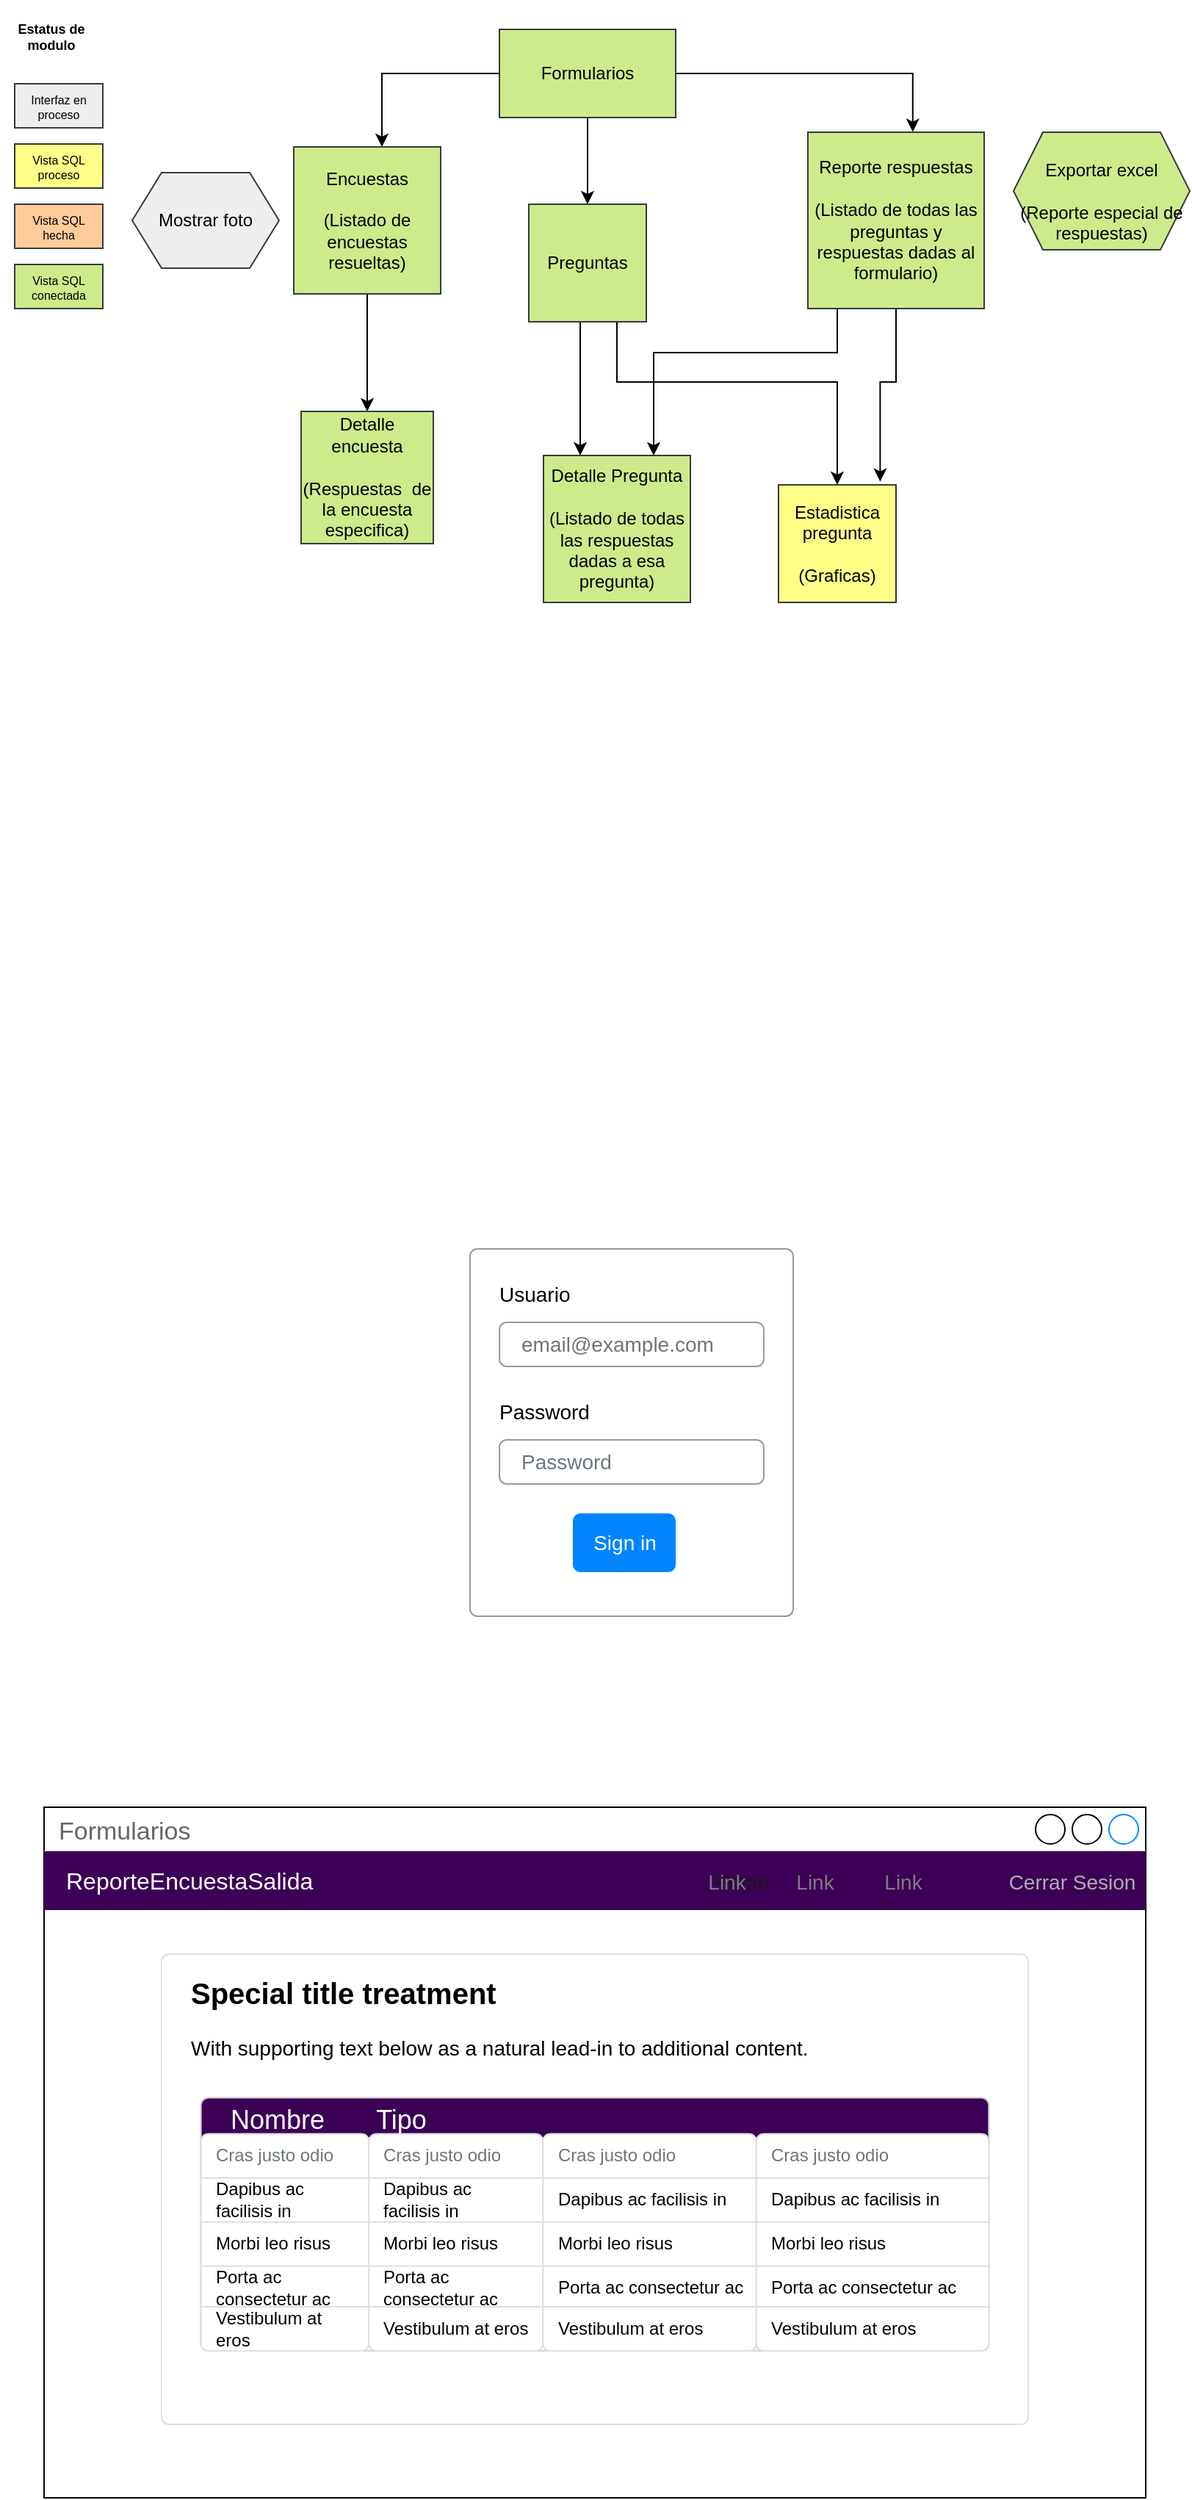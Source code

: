 <mxfile version="21.3.7" type="github">
  <diagram name="Page-1" id="l0SQyd_m2lvOKnKboJc1">
    <mxGraphModel dx="1195" dy="1763" grid="1" gridSize="10" guides="1" tooltips="1" connect="1" arrows="1" fold="1" page="1" pageScale="1" pageWidth="850" pageHeight="1100" math="0" shadow="0">
      <root>
        <mxCell id="0" />
        <mxCell id="1" parent="0" />
        <mxCell id="KwzWSuqjbP4NHNCwYeoH-3" style="edgeStyle=orthogonalEdgeStyle;rounded=0;orthogonalLoop=1;jettySize=auto;html=1;exitX=0.5;exitY=1;exitDx=0;exitDy=0;entryX=0.25;entryY=0;entryDx=0;entryDy=0;" parent="1" source="5hcufTHVU9KcvH70T_6z-2" target="KwzWSuqjbP4NHNCwYeoH-1" edge="1">
          <mxGeometry relative="1" as="geometry">
            <Array as="points">
              <mxPoint x="405" y="-890" />
            </Array>
          </mxGeometry>
        </mxCell>
        <mxCell id="KwzWSuqjbP4NHNCwYeoH-4" style="edgeStyle=orthogonalEdgeStyle;rounded=0;orthogonalLoop=1;jettySize=auto;html=1;exitX=0.75;exitY=1;exitDx=0;exitDy=0;entryX=0.5;entryY=0;entryDx=0;entryDy=0;" parent="1" source="5hcufTHVU9KcvH70T_6z-2" target="KwzWSuqjbP4NHNCwYeoH-2" edge="1">
          <mxGeometry relative="1" as="geometry">
            <mxPoint x="570" y="-800" as="targetPoint" />
            <Array as="points">
              <mxPoint x="430" y="-840" />
              <mxPoint x="580" y="-840" />
            </Array>
          </mxGeometry>
        </mxCell>
        <mxCell id="5hcufTHVU9KcvH70T_6z-2" value="Preguntas" style="whiteSpace=wrap;html=1;aspect=fixed;fillColor=#cdeb8b;strokeColor=#36393d;" parent="1" vertex="1">
          <mxGeometry x="370" y="-961" width="80" height="80" as="geometry" />
        </mxCell>
        <mxCell id="5hcufTHVU9KcvH70T_6z-7" style="edgeStyle=orthogonalEdgeStyle;rounded=0;orthogonalLoop=1;jettySize=auto;html=1;entryX=0.5;entryY=0;entryDx=0;entryDy=0;" parent="1" source="5hcufTHVU9KcvH70T_6z-3" target="5hcufTHVU9KcvH70T_6z-2" edge="1">
          <mxGeometry relative="1" as="geometry" />
        </mxCell>
        <mxCell id="5hcufTHVU9KcvH70T_6z-10" style="edgeStyle=orthogonalEdgeStyle;rounded=0;orthogonalLoop=1;jettySize=auto;html=1;entryX=0.6;entryY=0;entryDx=0;entryDy=0;entryPerimeter=0;" parent="1" source="5hcufTHVU9KcvH70T_6z-3" target="5hcufTHVU9KcvH70T_6z-4" edge="1">
          <mxGeometry relative="1" as="geometry" />
        </mxCell>
        <mxCell id="KwzWSuqjbP4NHNCwYeoH-7" style="edgeStyle=orthogonalEdgeStyle;rounded=0;orthogonalLoop=1;jettySize=auto;html=1;entryX=0.595;entryY=-0.002;entryDx=0;entryDy=0;entryPerimeter=0;" parent="1" source="5hcufTHVU9KcvH70T_6z-3" target="KwzWSuqjbP4NHNCwYeoH-6" edge="1">
          <mxGeometry relative="1" as="geometry" />
        </mxCell>
        <mxCell id="5hcufTHVU9KcvH70T_6z-3" value="Formularios" style="rounded=0;whiteSpace=wrap;html=1;fillColor=#cdeb8b;strokeColor=#36393d;" parent="1" vertex="1">
          <mxGeometry x="350" y="-1080" width="120" height="60" as="geometry" />
        </mxCell>
        <mxCell id="KwzWSuqjbP4NHNCwYeoH-8" style="edgeStyle=orthogonalEdgeStyle;rounded=0;orthogonalLoop=1;jettySize=auto;html=1;entryX=0.5;entryY=0;entryDx=0;entryDy=0;" parent="1" source="5hcufTHVU9KcvH70T_6z-4" target="KwzWSuqjbP4NHNCwYeoH-5" edge="1">
          <mxGeometry relative="1" as="geometry" />
        </mxCell>
        <mxCell id="5hcufTHVU9KcvH70T_6z-4" value="Encuestas&lt;br&gt;&lt;br&gt;(Listado de encuestas resueltas)" style="whiteSpace=wrap;html=1;aspect=fixed;fillColor=#cdeb8b;strokeColor=#36393d;" parent="1" vertex="1">
          <mxGeometry x="210" y="-1000" width="100" height="100" as="geometry" />
        </mxCell>
        <mxCell id="KwzWSuqjbP4NHNCwYeoH-1" value="Detalle Pregunta&lt;br&gt;&lt;br&gt;(Listado de todas las respuestas dadas a esa pregunta)" style="whiteSpace=wrap;html=1;aspect=fixed;fillColor=#cdeb8b;strokeColor=#36393d;" parent="1" vertex="1">
          <mxGeometry x="380" y="-790" width="100" height="100" as="geometry" />
        </mxCell>
        <mxCell id="KwzWSuqjbP4NHNCwYeoH-2" value="Estadistica pregunta&lt;br&gt;&lt;br&gt;(Graficas)&lt;br&gt;" style="whiteSpace=wrap;html=1;aspect=fixed;fillColor=#ffff88;strokeColor=#36393d;" parent="1" vertex="1">
          <mxGeometry x="540" y="-770" width="80" height="80" as="geometry" />
        </mxCell>
        <mxCell id="KwzWSuqjbP4NHNCwYeoH-5" value="Detalle encuesta&lt;br&gt;&lt;br&gt;(Respuestas&amp;nbsp; de la encuesta especifica)" style="whiteSpace=wrap;html=1;aspect=fixed;fillColor=#cdeb8b;strokeColor=#36393d;" parent="1" vertex="1">
          <mxGeometry x="215" y="-820" width="90" height="90" as="geometry" />
        </mxCell>
        <mxCell id="KwzWSuqjbP4NHNCwYeoH-11" style="edgeStyle=orthogonalEdgeStyle;rounded=0;orthogonalLoop=1;jettySize=auto;html=1;entryX=0.75;entryY=0;entryDx=0;entryDy=0;" parent="1" source="KwzWSuqjbP4NHNCwYeoH-6" target="KwzWSuqjbP4NHNCwYeoH-1" edge="1">
          <mxGeometry relative="1" as="geometry">
            <mxPoint x="460" y="-800" as="targetPoint" />
            <Array as="points">
              <mxPoint x="580" y="-860" />
              <mxPoint x="455" y="-860" />
            </Array>
          </mxGeometry>
        </mxCell>
        <mxCell id="KwzWSuqjbP4NHNCwYeoH-12" style="edgeStyle=orthogonalEdgeStyle;rounded=0;orthogonalLoop=1;jettySize=auto;html=1;entryX=0.865;entryY=-0.028;entryDx=0;entryDy=0;entryPerimeter=0;" parent="1" source="KwzWSuqjbP4NHNCwYeoH-6" target="KwzWSuqjbP4NHNCwYeoH-2" edge="1">
          <mxGeometry relative="1" as="geometry">
            <Array as="points">
              <mxPoint x="620" y="-840" />
              <mxPoint x="609" y="-840" />
            </Array>
          </mxGeometry>
        </mxCell>
        <mxCell id="KwzWSuqjbP4NHNCwYeoH-6" value="Reporte respuestas&lt;br&gt;&lt;br&gt;(Listado de todas las preguntas y respuestas dadas al formulario)" style="whiteSpace=wrap;html=1;aspect=fixed;fillColor=#cdeb8b;strokeColor=#36393d;" parent="1" vertex="1">
          <mxGeometry x="560" y="-1010" width="120" height="120" as="geometry" />
        </mxCell>
        <mxCell id="KwzWSuqjbP4NHNCwYeoH-16" value="&lt;br&gt;&lt;span style=&quot;color: rgb(0, 0, 0); font-family: Helvetica; font-size: 12px; font-style: normal; font-variant-ligatures: normal; font-variant-caps: normal; font-weight: 400; letter-spacing: normal; orphans: 2; text-align: center; text-indent: 0px; text-transform: none; widows: 2; word-spacing: 0px; -webkit-text-stroke-width: 0px; float: none; display: inline !important;&quot;&gt;Exportar excel&lt;/span&gt;&lt;br style=&quot;color: rgb(0, 0, 0); font-family: Helvetica; font-size: 12px; font-style: normal; font-variant-ligatures: normal; font-variant-caps: normal; font-weight: 400; letter-spacing: normal; orphans: 2; text-align: center; text-indent: 0px; text-transform: none; widows: 2; word-spacing: 0px; -webkit-text-stroke-width: 0px; text-decoration-thickness: initial; text-decoration-style: initial; text-decoration-color: initial;&quot;&gt;&lt;br style=&quot;color: rgb(0, 0, 0); font-family: Helvetica; font-size: 12px; font-style: normal; font-variant-ligatures: normal; font-variant-caps: normal; font-weight: 400; letter-spacing: normal; orphans: 2; text-align: center; text-indent: 0px; text-transform: none; widows: 2; word-spacing: 0px; -webkit-text-stroke-width: 0px; text-decoration-thickness: initial; text-decoration-style: initial; text-decoration-color: initial;&quot;&gt;&lt;span style=&quot;color: rgb(0, 0, 0); font-family: Helvetica; font-size: 12px; font-style: normal; font-variant-ligatures: normal; font-variant-caps: normal; font-weight: 400; letter-spacing: normal; orphans: 2; text-align: center; text-indent: 0px; text-transform: none; widows: 2; word-spacing: 0px; -webkit-text-stroke-width: 0px; float: none; display: inline !important;&quot;&gt;(Reporte especial de respuestas)&lt;/span&gt;" style="shape=hexagon;perimeter=hexagonPerimeter2;whiteSpace=wrap;html=1;fixedSize=1;fillColor=#cdeb8b;strokeColor=#36393d;" parent="1" vertex="1">
          <mxGeometry x="700" y="-1010" width="120" height="80" as="geometry" />
        </mxCell>
        <mxCell id="KwzWSuqjbP4NHNCwYeoH-17" value="Mostrar foto" style="shape=hexagon;perimeter=hexagonPerimeter2;whiteSpace=wrap;html=1;fixedSize=1;fillColor=#eeeeee;strokeColor=#36393d;" parent="1" vertex="1">
          <mxGeometry x="100" y="-982.5" width="100" height="65" as="geometry" />
        </mxCell>
        <mxCell id="KwzWSuqjbP4NHNCwYeoH-31" value="Formularios" style="strokeWidth=1;shadow=0;dashed=0;align=center;html=1;shape=mxgraph.mockup.containers.window;align=left;verticalAlign=top;spacingLeft=8;strokeColor2=#008cff;strokeColor3=#c4c4c4;fontColor=#666666;mainText=;fontSize=17;labelBackgroundColor=none;" parent="1" vertex="1">
          <mxGeometry x="40" y="130" width="750" height="470" as="geometry" />
        </mxCell>
        <mxCell id="KwzWSuqjbP4NHNCwYeoH-51" value="" style="html=1;shadow=0;dashed=0;shape=mxgraph.bootstrap.rrect;rSize=5;fillColor=#ffffff;strokeColor=#999999;" parent="1" vertex="1">
          <mxGeometry x="330" y="-250" width="220" height="250" as="geometry" />
        </mxCell>
        <mxCell id="KwzWSuqjbP4NHNCwYeoH-52" value="Usuario" style="fillColor=none;strokeColor=none;align=left;spacing=20;fontSize=14;" parent="KwzWSuqjbP4NHNCwYeoH-51" vertex="1">
          <mxGeometry width="220" height="40" relative="1" as="geometry">
            <mxPoint y="10" as="offset" />
          </mxGeometry>
        </mxCell>
        <mxCell id="KwzWSuqjbP4NHNCwYeoH-53" value="email@example.com" style="html=1;shadow=0;dashed=0;shape=mxgraph.bootstrap.rrect;rSize=5;fillColor=none;strokeColor=#999999;align=left;spacing=15;fontSize=14;fontColor=#6C767D;" parent="KwzWSuqjbP4NHNCwYeoH-51" vertex="1">
          <mxGeometry width="180" height="30" relative="1" as="geometry">
            <mxPoint x="20" y="50" as="offset" />
          </mxGeometry>
        </mxCell>
        <mxCell id="KwzWSuqjbP4NHNCwYeoH-54" value="Password" style="fillColor=none;strokeColor=none;align=left;spacing=20;fontSize=14;" parent="KwzWSuqjbP4NHNCwYeoH-51" vertex="1">
          <mxGeometry width="220" height="40" relative="1" as="geometry">
            <mxPoint y="90" as="offset" />
          </mxGeometry>
        </mxCell>
        <mxCell id="KwzWSuqjbP4NHNCwYeoH-55" value="Password" style="html=1;shadow=0;dashed=0;shape=mxgraph.bootstrap.rrect;rSize=5;fillColor=none;strokeColor=#999999;align=left;spacing=15;fontSize=14;fontColor=#6C767D;" parent="KwzWSuqjbP4NHNCwYeoH-51" vertex="1">
          <mxGeometry width="180" height="30" relative="1" as="geometry">
            <mxPoint x="20" y="130" as="offset" />
          </mxGeometry>
        </mxCell>
        <mxCell id="KwzWSuqjbP4NHNCwYeoH-57" value="Sign in" style="html=1;shadow=0;dashed=0;shape=mxgraph.bootstrap.rrect;rSize=5;fillColor=#0085FC;strokeColor=none;align=center;fontSize=14;fontColor=#FFFFFF;" parent="KwzWSuqjbP4NHNCwYeoH-51" vertex="1">
          <mxGeometry width="70" height="40" relative="1" as="geometry">
            <mxPoint x="70" y="180" as="offset" />
          </mxGeometry>
        </mxCell>
        <mxCell id="KwzWSuqjbP4NHNCwYeoH-95" value="" style="html=1;shadow=0;dashed=0;shape=mxgraph.bootstrap.rrect;rSize=5;strokeColor=#DFDFDF;html=1;whiteSpace=wrap;fillColor=#FFFFFF;fontColor=#000000;" parent="1" vertex="1">
          <mxGeometry x="120" y="230" width="590" height="320" as="geometry" />
        </mxCell>
        <mxCell id="KwzWSuqjbP4NHNCwYeoH-97" value="&lt;b&gt;&lt;font style=&quot;font-size: 20px&quot;&gt;Special title treatment&lt;/font&gt;&lt;/b&gt;&lt;br style=&quot;font-size: 14px&quot;&gt;&lt;br style=&quot;font-size: 14px&quot;&gt;With supporting text below as a natural lead-in to additional content." style="perimeter=none;html=1;whiteSpace=wrap;fillColor=none;strokeColor=none;resizeWidth=1;verticalAlign=top;align=left;spacing=20;spacingTop=-10;fontSize=14;" parent="KwzWSuqjbP4NHNCwYeoH-95" vertex="1">
          <mxGeometry width="590.0" height="120" relative="1" as="geometry">
            <mxPoint as="offset" />
          </mxGeometry>
        </mxCell>
        <mxCell id="KwzWSuqjbP4NHNCwYeoH-61" value="" style="html=1;shadow=0;dashed=0;shape=mxgraph.bootstrap.rrect;rSize=5;strokeColor=#D2D3D4;html=1;whiteSpace=wrap;fillColor=#F8F9FA;fontColor=#212529;verticalAlign=bottom;align=left;spacing=20;spacingBottom=0;fontSize=14;" parent="KwzWSuqjbP4NHNCwYeoH-95" vertex="1">
          <mxGeometry x="26.82" y="97.78" width="536.36" height="172.22" as="geometry" />
        </mxCell>
        <mxCell id="KwzWSuqjbP4NHNCwYeoH-62" value="&lt;span style=&quot;&quot;&gt;Nombre&amp;nbsp;&lt;span style=&quot;white-space: pre;&quot;&gt; &lt;/span&gt;&lt;span style=&quot;white-space: pre;&quot;&gt; &lt;/span&gt;&amp;nbsp; &amp;nbsp;&lt;/span&gt;&lt;span style=&quot;&quot;&gt;&amp;nbsp;Tipo&lt;/span&gt;&lt;span style=&quot;&quot;&gt;&amp;nbsp;&lt;/span&gt;&lt;span style=&quot;&quot;&gt; &lt;/span&gt;&amp;nbsp; &amp;nbsp;&lt;span style=&quot;white-space: pre;&quot;&gt; &lt;/span&gt;&amp;nbsp; &amp;nbsp; &amp;nbsp;&lt;span style=&quot;&quot;&gt;&lt;/span&gt;" style="html=1;shadow=0;dashed=0;shape=mxgraph.bootstrap.topButton;rSize=5;perimeter=none;whiteSpace=wrap;fillColor=#3c0056;strokeColor=#D2D3D4;fontColor=white;resizeWidth=1;fontSize=18;align=left;spacing=20;" parent="KwzWSuqjbP4NHNCwYeoH-61" vertex="1">
          <mxGeometry width="536.36" height="30" relative="1" as="geometry">
            <mxPoint as="offset" />
          </mxGeometry>
        </mxCell>
        <mxCell id="KwzWSuqjbP4NHNCwYeoH-63" value="" style="html=1;shadow=0;dashed=0;shape=mxgraph.bootstrap.rrect;rSize=5;strokeColor=#DFDFDF;html=1;whiteSpace=wrap;fillColor=#FFFFFF;fontColor=#000000;" parent="KwzWSuqjbP4NHNCwYeoH-61" vertex="1">
          <mxGeometry y="24.603" width="114.306" height="147.617" as="geometry" />
        </mxCell>
        <mxCell id="KwzWSuqjbP4NHNCwYeoH-64" value="Cras justo odio" style="html=1;shadow=0;dashed=0;shape=mxgraph.bootstrap.topButton;rSize=5;strokeColor=inherit;fillColor=#ffffff;fontColor=#6C767D;perimeter=none;whiteSpace=wrap;resizeWidth=1;align=left;spacing=10;" parent="KwzWSuqjbP4NHNCwYeoH-63" vertex="1">
          <mxGeometry width="114.306" height="30" relative="1" as="geometry" />
        </mxCell>
        <mxCell id="KwzWSuqjbP4NHNCwYeoH-65" value="Dapibus ac facilisis in" style="strokeColor=inherit;fillColor=inherit;gradientColor=inherit;fontColor=inherit;html=1;shadow=0;dashed=0;perimeter=none;whiteSpace=wrap;resizeWidth=1;align=left;spacing=10;" parent="KwzWSuqjbP4NHNCwYeoH-63" vertex="1">
          <mxGeometry width="114.306" height="30" relative="1" as="geometry">
            <mxPoint y="30" as="offset" />
          </mxGeometry>
        </mxCell>
        <mxCell id="KwzWSuqjbP4NHNCwYeoH-66" value="Morbi leo risus" style="strokeColor=inherit;fillColor=inherit;gradientColor=inherit;fontColor=inherit;html=1;shadow=0;dashed=0;perimeter=none;whiteSpace=wrap;resizeWidth=1;align=left;spacing=10;" parent="KwzWSuqjbP4NHNCwYeoH-63" vertex="1">
          <mxGeometry width="114.306" height="30" relative="1" as="geometry">
            <mxPoint y="60" as="offset" />
          </mxGeometry>
        </mxCell>
        <mxCell id="KwzWSuqjbP4NHNCwYeoH-67" value="Porta ac consectetur ac" style="strokeColor=inherit;fillColor=inherit;gradientColor=inherit;fontColor=inherit;html=1;shadow=0;dashed=0;perimeter=none;whiteSpace=wrap;resizeWidth=1;align=left;spacing=10;" parent="KwzWSuqjbP4NHNCwYeoH-63" vertex="1">
          <mxGeometry width="114.306" height="30" relative="1" as="geometry">
            <mxPoint y="90" as="offset" />
          </mxGeometry>
        </mxCell>
        <mxCell id="KwzWSuqjbP4NHNCwYeoH-68" value="Vestibulum at eros" style="strokeColor=inherit;fillColor=inherit;gradientColor=inherit;fontColor=inherit;html=1;shadow=0;dashed=0;shape=mxgraph.bootstrap.bottomButton;rSize=5;perimeter=none;whiteSpace=wrap;resizeWidth=1;resizeHeight=0;align=left;spacing=10;" parent="KwzWSuqjbP4NHNCwYeoH-63" vertex="1">
          <mxGeometry y="1" width="114.306" height="30" relative="1" as="geometry">
            <mxPoint y="-30" as="offset" />
          </mxGeometry>
        </mxCell>
        <mxCell id="KwzWSuqjbP4NHNCwYeoH-69" value="" style="html=1;shadow=0;dashed=0;shape=mxgraph.bootstrap.rrect;rSize=5;strokeColor=#DFDFDF;html=1;whiteSpace=wrap;fillColor=#FFFFFF;fontColor=#000000;" parent="KwzWSuqjbP4NHNCwYeoH-61" vertex="1">
          <mxGeometry x="114.306" y="24.603" width="118.518" height="147.617" as="geometry" />
        </mxCell>
        <mxCell id="KwzWSuqjbP4NHNCwYeoH-70" value="Cras justo odio" style="html=1;shadow=0;dashed=0;shape=mxgraph.bootstrap.topButton;rSize=5;strokeColor=inherit;fillColor=#ffffff;fontColor=#6C767D;perimeter=none;whiteSpace=wrap;resizeWidth=1;align=left;spacing=10;" parent="KwzWSuqjbP4NHNCwYeoH-69" vertex="1">
          <mxGeometry width="118.518" height="30" relative="1" as="geometry" />
        </mxCell>
        <mxCell id="KwzWSuqjbP4NHNCwYeoH-71" value="Dapibus ac facilisis in" style="strokeColor=inherit;fillColor=inherit;gradientColor=inherit;fontColor=inherit;html=1;shadow=0;dashed=0;perimeter=none;whiteSpace=wrap;resizeWidth=1;align=left;spacing=10;" parent="KwzWSuqjbP4NHNCwYeoH-69" vertex="1">
          <mxGeometry width="118.518" height="30" relative="1" as="geometry">
            <mxPoint y="30" as="offset" />
          </mxGeometry>
        </mxCell>
        <mxCell id="KwzWSuqjbP4NHNCwYeoH-72" value="Morbi leo risus" style="strokeColor=inherit;fillColor=inherit;gradientColor=inherit;fontColor=inherit;html=1;shadow=0;dashed=0;perimeter=none;whiteSpace=wrap;resizeWidth=1;align=left;spacing=10;" parent="KwzWSuqjbP4NHNCwYeoH-69" vertex="1">
          <mxGeometry width="118.518" height="30" relative="1" as="geometry">
            <mxPoint y="60" as="offset" />
          </mxGeometry>
        </mxCell>
        <mxCell id="KwzWSuqjbP4NHNCwYeoH-73" value="Porta ac consectetur ac" style="strokeColor=inherit;fillColor=inherit;gradientColor=inherit;fontColor=inherit;html=1;shadow=0;dashed=0;perimeter=none;whiteSpace=wrap;resizeWidth=1;align=left;spacing=10;" parent="KwzWSuqjbP4NHNCwYeoH-69" vertex="1">
          <mxGeometry width="118.518" height="30" relative="1" as="geometry">
            <mxPoint y="90" as="offset" />
          </mxGeometry>
        </mxCell>
        <mxCell id="KwzWSuqjbP4NHNCwYeoH-74" value="Vestibulum at eros" style="strokeColor=inherit;fillColor=inherit;gradientColor=inherit;fontColor=inherit;html=1;shadow=0;dashed=0;shape=mxgraph.bootstrap.bottomButton;rSize=5;perimeter=none;whiteSpace=wrap;resizeWidth=1;resizeHeight=0;align=left;spacing=10;" parent="KwzWSuqjbP4NHNCwYeoH-69" vertex="1">
          <mxGeometry y="1" width="118.518" height="30" relative="1" as="geometry">
            <mxPoint y="-30" as="offset" />
          </mxGeometry>
        </mxCell>
        <mxCell id="KwzWSuqjbP4NHNCwYeoH-75" value="" style="html=1;shadow=0;dashed=0;shape=mxgraph.bootstrap.rrect;rSize=5;strokeColor=#DFDFDF;html=1;whiteSpace=wrap;fillColor=#FFFFFF;fontColor=#000000;" parent="KwzWSuqjbP4NHNCwYeoH-61" vertex="1">
          <mxGeometry x="232.824" y="24.603" width="145.266" height="147.617" as="geometry" />
        </mxCell>
        <mxCell id="KwzWSuqjbP4NHNCwYeoH-76" value="Cras justo odio" style="html=1;shadow=0;dashed=0;shape=mxgraph.bootstrap.topButton;rSize=5;strokeColor=inherit;fillColor=#ffffff;fontColor=#6C767D;perimeter=none;whiteSpace=wrap;resizeWidth=1;align=left;spacing=10;" parent="KwzWSuqjbP4NHNCwYeoH-75" vertex="1">
          <mxGeometry width="145.266" height="30" relative="1" as="geometry" />
        </mxCell>
        <mxCell id="KwzWSuqjbP4NHNCwYeoH-77" value="Dapibus ac facilisis in" style="strokeColor=inherit;fillColor=inherit;gradientColor=inherit;fontColor=inherit;html=1;shadow=0;dashed=0;perimeter=none;whiteSpace=wrap;resizeWidth=1;align=left;spacing=10;" parent="KwzWSuqjbP4NHNCwYeoH-75" vertex="1">
          <mxGeometry width="145.266" height="30" relative="1" as="geometry">
            <mxPoint y="30" as="offset" />
          </mxGeometry>
        </mxCell>
        <mxCell id="KwzWSuqjbP4NHNCwYeoH-78" value="Morbi leo risus" style="strokeColor=inherit;fillColor=inherit;gradientColor=inherit;fontColor=inherit;html=1;shadow=0;dashed=0;perimeter=none;whiteSpace=wrap;resizeWidth=1;align=left;spacing=10;" parent="KwzWSuqjbP4NHNCwYeoH-75" vertex="1">
          <mxGeometry width="145.266" height="30" relative="1" as="geometry">
            <mxPoint y="60" as="offset" />
          </mxGeometry>
        </mxCell>
        <mxCell id="KwzWSuqjbP4NHNCwYeoH-79" value="Porta ac consectetur ac" style="strokeColor=inherit;fillColor=inherit;gradientColor=inherit;fontColor=inherit;html=1;shadow=0;dashed=0;perimeter=none;whiteSpace=wrap;resizeWidth=1;align=left;spacing=10;" parent="KwzWSuqjbP4NHNCwYeoH-75" vertex="1">
          <mxGeometry width="145.266" height="30" relative="1" as="geometry">
            <mxPoint y="90" as="offset" />
          </mxGeometry>
        </mxCell>
        <mxCell id="KwzWSuqjbP4NHNCwYeoH-80" value="Vestibulum at eros" style="strokeColor=inherit;fillColor=inherit;gradientColor=inherit;fontColor=inherit;html=1;shadow=0;dashed=0;shape=mxgraph.bootstrap.bottomButton;rSize=5;perimeter=none;whiteSpace=wrap;resizeWidth=1;resizeHeight=0;align=left;spacing=10;" parent="KwzWSuqjbP4NHNCwYeoH-75" vertex="1">
          <mxGeometry y="1" width="145.266" height="30" relative="1" as="geometry">
            <mxPoint y="-30" as="offset" />
          </mxGeometry>
        </mxCell>
        <mxCell id="KwzWSuqjbP4NHNCwYeoH-83" value="" style="html=1;shadow=0;dashed=0;shape=mxgraph.bootstrap.rrect;rSize=5;strokeColor=#DFDFDF;html=1;whiteSpace=wrap;fillColor=#FFFFFF;fontColor=#000000;" parent="KwzWSuqjbP4NHNCwYeoH-61" vertex="1">
          <mxGeometry x="378.09" y="24.603" width="158.27" height="147.617" as="geometry" />
        </mxCell>
        <mxCell id="KwzWSuqjbP4NHNCwYeoH-84" value="Cras justo odio" style="html=1;shadow=0;dashed=0;shape=mxgraph.bootstrap.topButton;rSize=5;strokeColor=inherit;fillColor=#ffffff;fontColor=#6C767D;perimeter=none;whiteSpace=wrap;resizeWidth=1;align=left;spacing=10;" parent="KwzWSuqjbP4NHNCwYeoH-83" vertex="1">
          <mxGeometry width="158.27" height="30" relative="1" as="geometry" />
        </mxCell>
        <mxCell id="KwzWSuqjbP4NHNCwYeoH-85" value="Dapibus ac facilisis in" style="strokeColor=inherit;fillColor=inherit;gradientColor=inherit;fontColor=inherit;html=1;shadow=0;dashed=0;perimeter=none;whiteSpace=wrap;resizeWidth=1;align=left;spacing=10;" parent="KwzWSuqjbP4NHNCwYeoH-83" vertex="1">
          <mxGeometry width="158.27" height="30" relative="1" as="geometry">
            <mxPoint y="30" as="offset" />
          </mxGeometry>
        </mxCell>
        <mxCell id="KwzWSuqjbP4NHNCwYeoH-86" value="Morbi leo risus" style="strokeColor=inherit;fillColor=inherit;gradientColor=inherit;fontColor=inherit;html=1;shadow=0;dashed=0;perimeter=none;whiteSpace=wrap;resizeWidth=1;align=left;spacing=10;" parent="KwzWSuqjbP4NHNCwYeoH-83" vertex="1">
          <mxGeometry width="158.27" height="30" relative="1" as="geometry">
            <mxPoint y="60" as="offset" />
          </mxGeometry>
        </mxCell>
        <mxCell id="KwzWSuqjbP4NHNCwYeoH-87" value="Porta ac consectetur ac" style="strokeColor=inherit;fillColor=inherit;gradientColor=inherit;fontColor=inherit;html=1;shadow=0;dashed=0;perimeter=none;whiteSpace=wrap;resizeWidth=1;align=left;spacing=10;" parent="KwzWSuqjbP4NHNCwYeoH-83" vertex="1">
          <mxGeometry width="158.27" height="30" relative="1" as="geometry">
            <mxPoint y="90" as="offset" />
          </mxGeometry>
        </mxCell>
        <mxCell id="KwzWSuqjbP4NHNCwYeoH-88" value="Vestibulum at eros" style="strokeColor=inherit;fillColor=inherit;gradientColor=inherit;fontColor=inherit;html=1;shadow=0;dashed=0;shape=mxgraph.bootstrap.bottomButton;rSize=5;perimeter=none;whiteSpace=wrap;resizeWidth=1;resizeHeight=0;align=left;spacing=10;" parent="KwzWSuqjbP4NHNCwYeoH-83" vertex="1">
          <mxGeometry y="1" width="158.27" height="30" relative="1" as="geometry">
            <mxPoint y="-30" as="offset" />
          </mxGeometry>
        </mxCell>
        <mxCell id="KwzWSuqjbP4NHNCwYeoH-100" value="ReporteEncuestaSalida" style="html=1;shadow=0;dashed=0;fillColor=#3c0056;strokeColor=none;fontSize=16;fontColor=white;align=left;spacing=15;" parent="1" vertex="1">
          <mxGeometry x="40" y="160" width="750" height="40" as="geometry" />
        </mxCell>
        <mxCell id="KwzWSuqjbP4NHNCwYeoH-101" value="Home" style="fillColor=none;strokeColor=none;fontSize=14;fontColor=#181819;align=center;" parent="KwzWSuqjbP4NHNCwYeoH-100" vertex="1">
          <mxGeometry width="70" height="20" relative="1" as="geometry">
            <mxPoint x="440" y="10" as="offset" />
          </mxGeometry>
        </mxCell>
        <mxCell id="KwzWSuqjbP4NHNCwYeoH-102" value="Link" style="fillColor=none;strokeColor=none;fontSize=14;fontColor=#7C7C7D;align=center;" parent="KwzWSuqjbP4NHNCwYeoH-100" vertex="1">
          <mxGeometry width="50" height="20" relative="1" as="geometry">
            <mxPoint x="500" y="10" as="offset" />
          </mxGeometry>
        </mxCell>
        <mxCell id="KwzWSuqjbP4NHNCwYeoH-105" value="Cerrar Sesion" style="fillColor=none;strokeColor=none;fontSize=14;fontColor=#ADAEAF;align=center;" parent="KwzWSuqjbP4NHNCwYeoH-100" vertex="1">
          <mxGeometry width="80" height="20" relative="1" as="geometry">
            <mxPoint x="660" y="10" as="offset" />
          </mxGeometry>
        </mxCell>
        <mxCell id="KwzWSuqjbP4NHNCwYeoH-113" value="Link" style="fillColor=none;strokeColor=none;fontSize=14;fontColor=#7C7C7D;align=center;" parent="KwzWSuqjbP4NHNCwYeoH-100" vertex="1">
          <mxGeometry x="560" y="10" width="50" height="20" as="geometry" />
        </mxCell>
        <mxCell id="KwzWSuqjbP4NHNCwYeoH-114" value="Link" style="fillColor=none;strokeColor=none;fontSize=14;fontColor=#7C7C7D;align=center;" parent="KwzWSuqjbP4NHNCwYeoH-100" vertex="1">
          <mxGeometry x="440" y="10" width="50" height="20" as="geometry" />
        </mxCell>
        <mxCell id="EXAghvJ4DHwF4QH-_b_k-1" value="Vista SQL proceso" style="rounded=0;whiteSpace=wrap;html=1;fillColor=#ffff88;strokeColor=#36393d;verticalAlign=top;fontSize=8;" parent="1" vertex="1">
          <mxGeometry x="20" y="-1002" width="60" height="30" as="geometry" />
        </mxCell>
        <mxCell id="EXAghvJ4DHwF4QH-_b_k-2" value="Vista SQL hecha" style="rounded=0;whiteSpace=wrap;html=1;fillColor=#ffcc99;strokeColor=#36393d;verticalAlign=top;fontSize=8;" parent="1" vertex="1">
          <mxGeometry x="20" y="-961" width="60" height="30" as="geometry" />
        </mxCell>
        <mxCell id="EXAghvJ4DHwF4QH-_b_k-4" value="Estatus de modulo" style="text;strokeColor=none;fillColor=none;html=1;fontSize=9;fontStyle=1;verticalAlign=middle;align=center;horizontal=1;whiteSpace=wrap;" parent="1" vertex="1">
          <mxGeometry x="10" y="-1100" width="70" height="50" as="geometry" />
        </mxCell>
        <mxCell id="EXAghvJ4DHwF4QH-_b_k-5" value="Vista SQL conectada" style="rounded=0;whiteSpace=wrap;html=1;fillColor=#cdeb8b;strokeColor=#36393d;verticalAlign=top;fontSize=8;" parent="1" vertex="1">
          <mxGeometry x="20" y="-920" width="60" height="30" as="geometry" />
        </mxCell>
        <mxCell id="EXAghvJ4DHwF4QH-_b_k-6" value="Interfaz en proceso" style="rounded=0;whiteSpace=wrap;html=1;fillColor=#eeeeee;strokeColor=#36393d;verticalAlign=top;fontSize=8;" parent="1" vertex="1">
          <mxGeometry x="20" y="-1043" width="60" height="30" as="geometry" />
        </mxCell>
      </root>
    </mxGraphModel>
  </diagram>
</mxfile>
